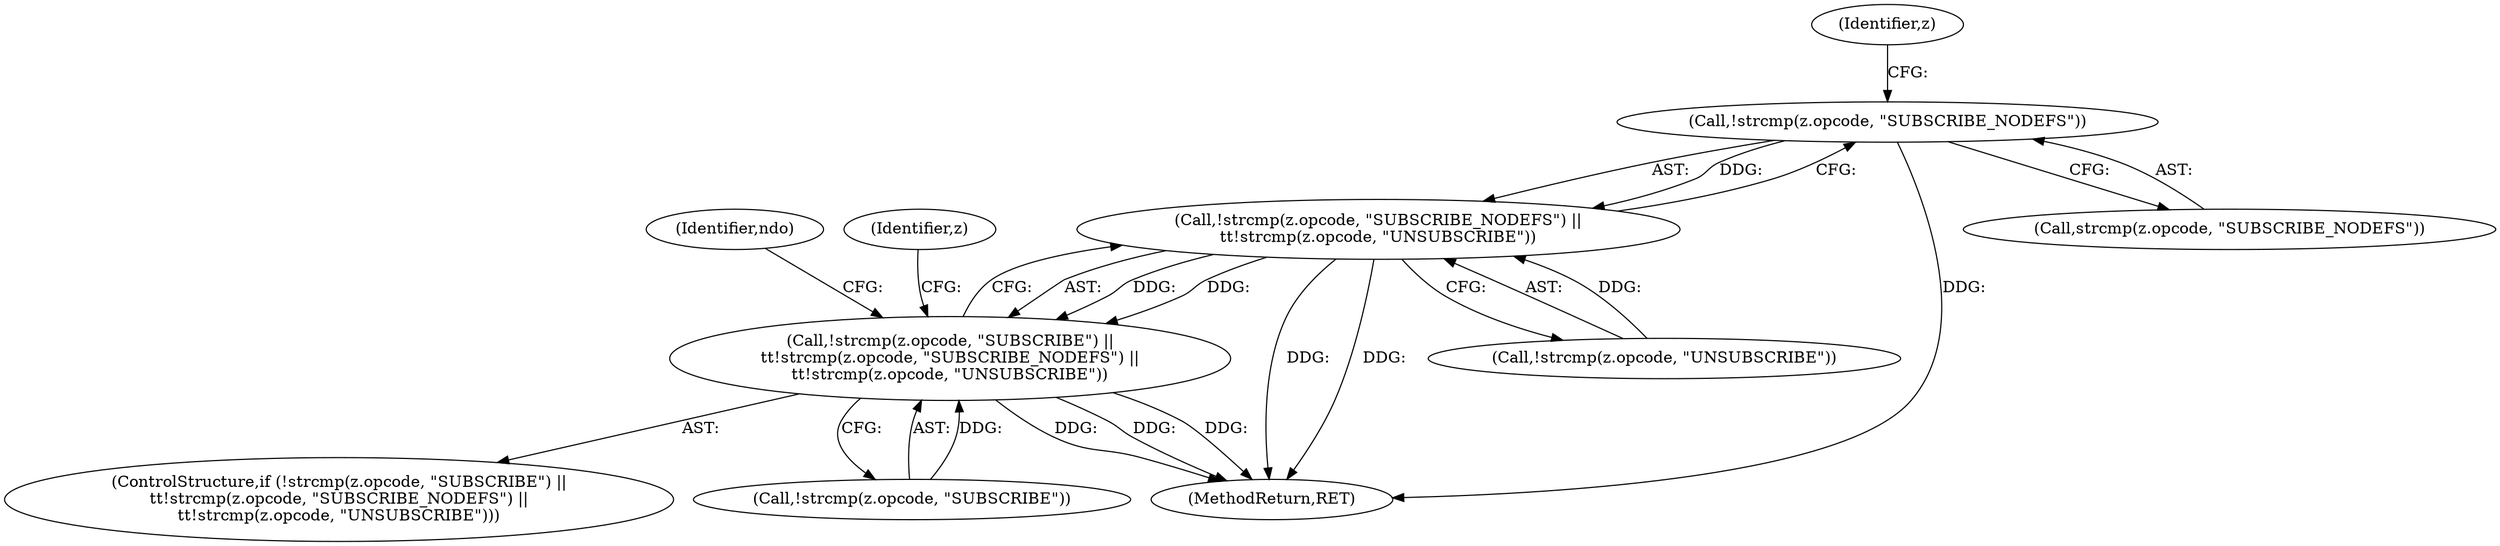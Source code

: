 digraph "0_tcpdump_d17507ffa3e9742199b02a66aa940e79ababfa30_0@API" {
"1000403" [label="(Call,!strcmp(z.opcode, \"SUBSCRIBE_NODEFS\"))"];
"1000402" [label="(Call,!strcmp(z.opcode, \"SUBSCRIBE_NODEFS\") ||\n\t\t!strcmp(z.opcode, \"UNSUBSCRIBE\"))"];
"1000395" [label="(Call,!strcmp(z.opcode, \"SUBSCRIBE\") ||\n\t\t!strcmp(z.opcode, \"SUBSCRIBE_NODEFS\") ||\n\t\t!strcmp(z.opcode, \"UNSUBSCRIBE\"))"];
"1000394" [label="(ControlStructure,if (!strcmp(z.opcode, \"SUBSCRIBE\") ||\n\t\t!strcmp(z.opcode, \"SUBSCRIBE_NODEFS\") ||\n\t\t!strcmp(z.opcode, \"UNSUBSCRIBE\")))"];
"1000748" [label="(MethodReturn,RET)"];
"1000418" [label="(Identifier,ndo)"];
"1000404" [label="(Call,strcmp(z.opcode, \"SUBSCRIBE_NODEFS\"))"];
"1000402" [label="(Call,!strcmp(z.opcode, \"SUBSCRIBE_NODEFS\") ||\n\t\t!strcmp(z.opcode, \"UNSUBSCRIBE\"))"];
"1000412" [label="(Identifier,z)"];
"1000396" [label="(Call,!strcmp(z.opcode, \"SUBSCRIBE\"))"];
"1000403" [label="(Call,!strcmp(z.opcode, \"SUBSCRIBE_NODEFS\"))"];
"1000395" [label="(Call,!strcmp(z.opcode, \"SUBSCRIBE\") ||\n\t\t!strcmp(z.opcode, \"SUBSCRIBE_NODEFS\") ||\n\t\t!strcmp(z.opcode, \"UNSUBSCRIBE\"))"];
"1000480" [label="(Identifier,z)"];
"1000409" [label="(Call,!strcmp(z.opcode, \"UNSUBSCRIBE\"))"];
"1000403" -> "1000402"  [label="AST: "];
"1000403" -> "1000404"  [label="CFG: "];
"1000404" -> "1000403"  [label="AST: "];
"1000412" -> "1000403"  [label="CFG: "];
"1000402" -> "1000403"  [label="CFG: "];
"1000403" -> "1000748"  [label="DDG: "];
"1000403" -> "1000402"  [label="DDG: "];
"1000402" -> "1000395"  [label="AST: "];
"1000402" -> "1000409"  [label="CFG: "];
"1000409" -> "1000402"  [label="AST: "];
"1000395" -> "1000402"  [label="CFG: "];
"1000402" -> "1000748"  [label="DDG: "];
"1000402" -> "1000748"  [label="DDG: "];
"1000402" -> "1000395"  [label="DDG: "];
"1000402" -> "1000395"  [label="DDG: "];
"1000409" -> "1000402"  [label="DDG: "];
"1000395" -> "1000394"  [label="AST: "];
"1000395" -> "1000396"  [label="CFG: "];
"1000396" -> "1000395"  [label="AST: "];
"1000418" -> "1000395"  [label="CFG: "];
"1000480" -> "1000395"  [label="CFG: "];
"1000395" -> "1000748"  [label="DDG: "];
"1000395" -> "1000748"  [label="DDG: "];
"1000395" -> "1000748"  [label="DDG: "];
"1000396" -> "1000395"  [label="DDG: "];
}
